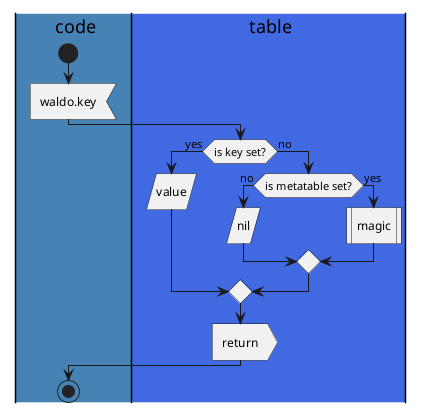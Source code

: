 @startuml table-index
skinparam BackgroundColor transparent
|#SteelBlue|c| code
start
:waldo.key<
|#RoyalBlue|t| table
if (is key set?) then (yes)
  :value/
else (no)
  if (is metatable set?) then (no)
    :nil/
  else (yes)
    :magic|
  endif
endif
:return>
|c|
stop
@enduml
